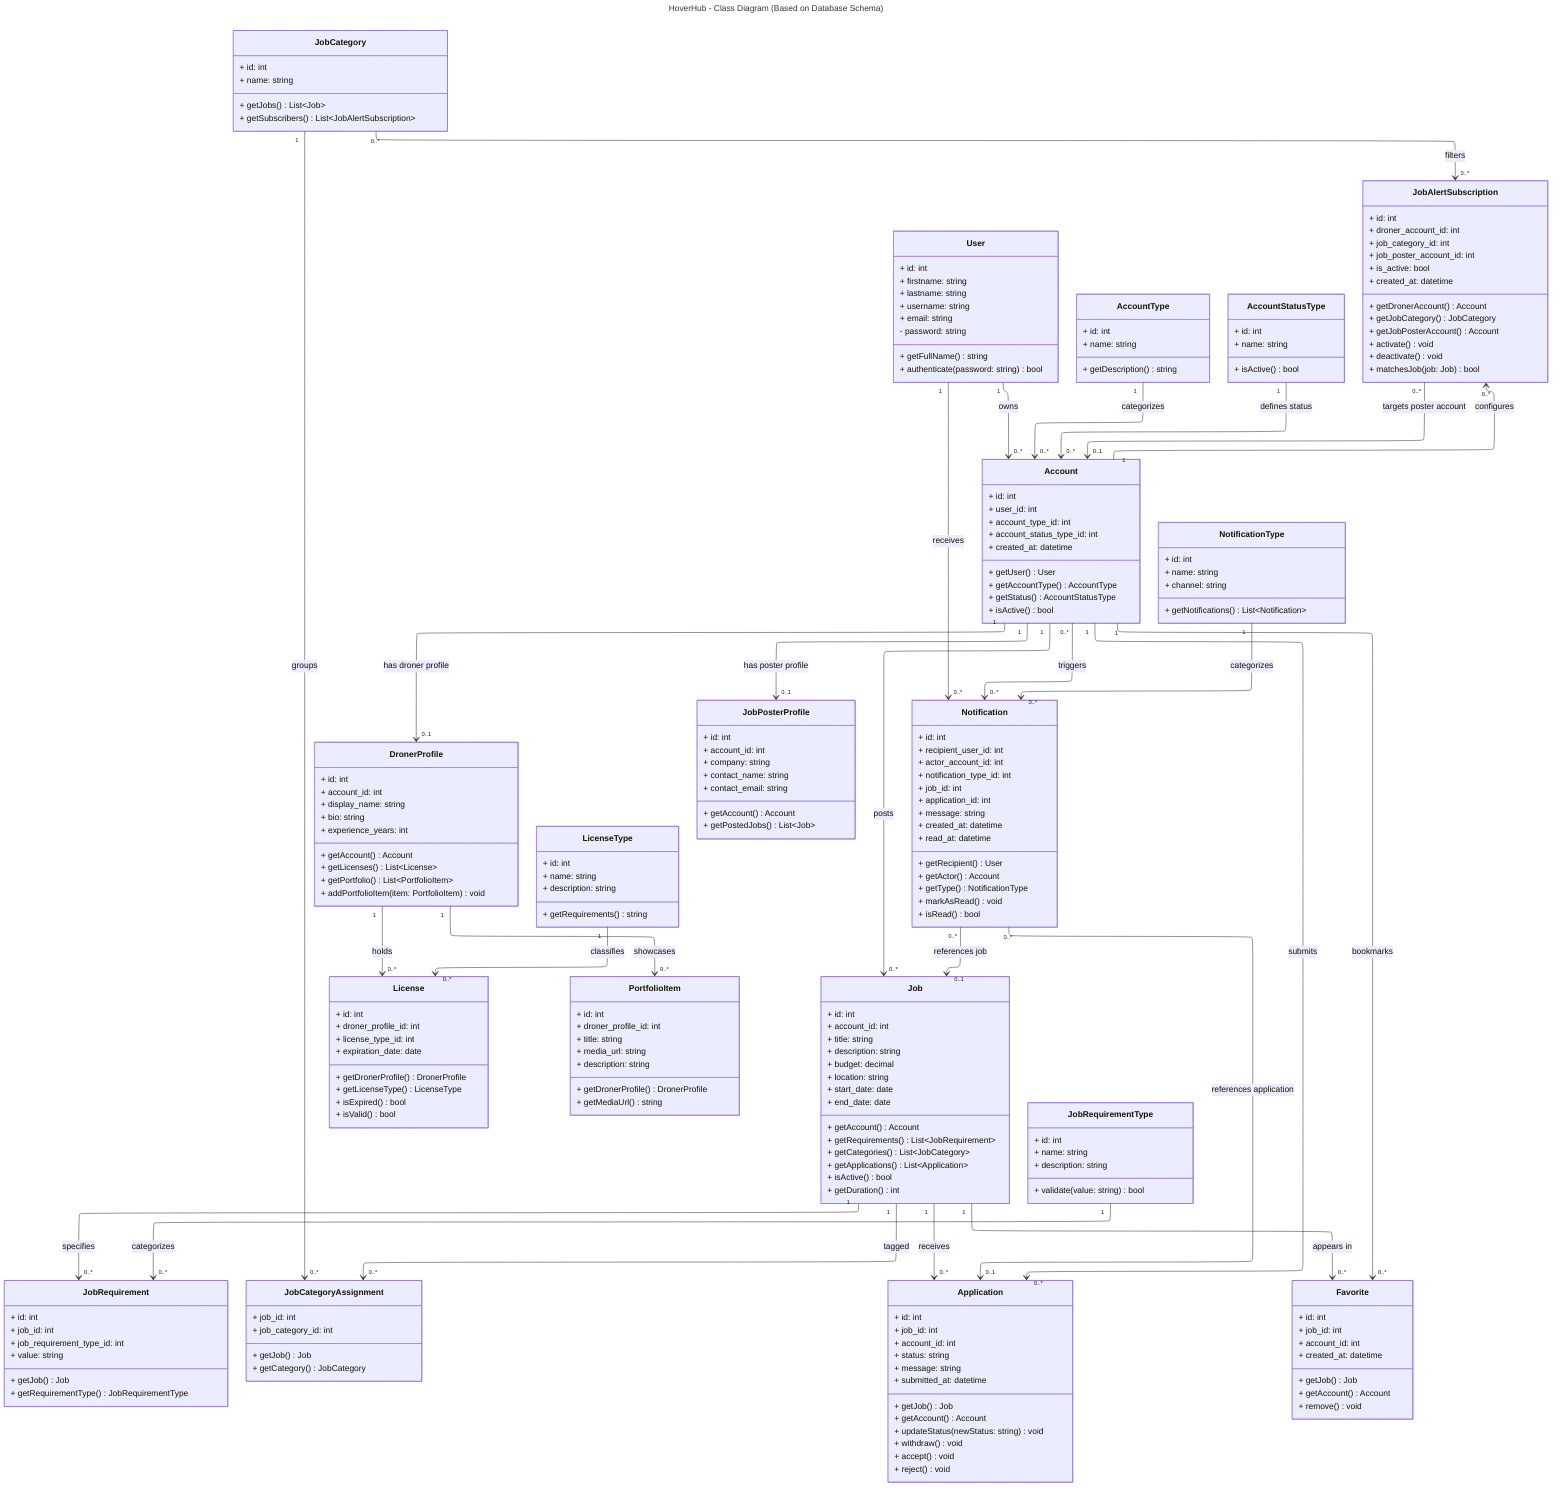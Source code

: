 ---
title: HoverHub - Class Diagram (Based on Database Schema)
config:
  layout: elk
---
classDiagram
direction TB

%% ===== CORE USER AND ACCOUNT CLASSES =====
class User {
  + id: int
  + firstname: string
  + lastname: string
  + username: string
  + email: string
  - password: string
  + getFullName() string
  + authenticate(password: string) bool
}

class AccountType {
  + id: int
  + name: string
  + getDescription() string
}

class AccountStatusType {
  + id: int
  + name: string
  + isActive() bool
}

class Account {
  + id: int
  + user_id: int
  + account_type_id: int
  + account_status_type_id: int
  + created_at: datetime
  + getUser() User
  + getAccountType() AccountType
  + getStatus() AccountStatusType
  + isActive() bool
}

%% ===== DRONER PROFILE CLASSES =====
class DronerProfile {
  + id: int
  + account_id: int
  + display_name: string
  + bio: string
  + experience_years: int
  + getAccount() Account
  + getLicenses() List~License~
  + getPortfolio() List~PortfolioItem~
  + addPortfolioItem(item: PortfolioItem) void
}

class License {
  + id: int
  + droner_profile_id: int
  + license_type_id: int
  + expiration_date: date
  + getDronerProfile() DronerProfile
  + getLicenseType() LicenseType
  + isExpired() bool
  + isValid() bool
}

class LicenseType {
  + id: int
  + name: string
  + description: string
  + getRequirements() string
}

class PortfolioItem {
  + id: int
  + droner_profile_id: int
  + title: string
  + media_url: string
  + description: string
  + getDronerProfile() DronerProfile
  + getMediaUrl() string
}

%% ===== JOB POSTER PROFILE CLASS =====
class JobPosterProfile {
  + id: int
  + account_id: int
  + company: string
  + contact_name: string
  + contact_email: string
  + getAccount() Account
  + getPostedJobs() List~Job~
}

%% ===== JOB CLASSES =====
class Job {
  + id: int
  + account_id: int
  + title: string
  + description: string
  + budget: decimal
  + location: string
  + start_date: date
  + end_date: date
  + getAccount() Account
  + getRequirements() List~JobRequirement~
  + getCategories() List~JobCategory~
  + getApplications() List~Application~
  + isActive() bool
  + getDuration() int
}

class JobRequirement {
  + id: int
  + job_id: int
  + job_requirement_type_id: int
  + value: string
  + getJob() Job
  + getRequirementType() JobRequirementType
}

class JobRequirementType {
  + id: int
  + name: string
  + description: string
  + validate(value: string) bool
}

class JobCategory {
  + id: int
  + name: string
  + getJobs() List~Job~
  + getSubscribers() List~JobAlertSubscription~
}

class JobCategoryAssignment {
  + job_id: int
  + job_category_id: int
  + getJob() Job
  + getCategory() JobCategory
}

%% ===== APPLICATION CLASS =====
class Application {
  + id: int
  + job_id: int
  + account_id: int
  + status: string
  + message: string
  + submitted_at: datetime
  + getJob() Job
  + getAccount() Account
  + updateStatus(newStatus: string) void
  + withdraw() void
  + accept() void
  + reject() void
}

%% ===== FAVORITE CLASS =====
class Favorite {
  + id: int
  + job_id: int
  + account_id: int
  + created_at: datetime
  + getJob() Job
  + getAccount() Account
  + remove() void
}

%% ===== NOTIFICATION CLASSES =====
class Notification {
  + id: int
  + recipient_user_id: int
  + actor_account_id: int
  + notification_type_id: int
  + job_id: int
  + application_id: int
  + message: string
  + created_at: datetime
  + read_at: datetime
  + getRecipient() User
  + getActor() Account
  + getType() NotificationType
  + markAsRead() void
  + isRead() bool
}

class NotificationType {
  + id: int
  + name: string
  + channel: string
  + getNotifications() List~Notification~
}

%% ===== JOB ALERT SUBSCRIPTION CLASS =====
class JobAlertSubscription {
  + id: int
  + droner_account_id: int
  + job_category_id: int
  + job_poster_account_id: int
  + is_active: bool
  + created_at: datetime
  + getDronerAccount() Account
  + getJobCategory() JobCategory
  + getJobPosterAccount() Account
  + activate() void
  + deactivate() void
  + matchesJob(job: Job) bool
}

%% ===== RELATIONSHIPS =====
User "1" --> "0..*" Account : owns
AccountType "1" --> "0..*" Account : categorizes
AccountStatusType "1" --> "0..*" Account : defines status

Account "1" --> "0..1" DronerProfile : has droner profile
Account "1" --> "0..1" JobPosterProfile : has poster profile

DronerProfile "1" --> "0..*" License : holds
LicenseType "1" --> "0..*" License : classifies
DronerProfile "1" --> "0..*" PortfolioItem : showcases

Account "1" --> "0..*" Job : posts
Job "1" --> "0..*" JobRequirement : specifies
JobRequirementType "1" --> "0..*" JobRequirement : categorizes

Job "1" --> "0..*" Application : receives
Account "1" --> "0..*" Application : submits

Account "1" --> "0..*" Favorite : bookmarks
Job "1" --> "0..*" Favorite : appears in

Job "1" --> "0..*" JobCategoryAssignment : tagged
JobCategory "1" --> "0..*" JobCategoryAssignment : groups

User "1" --> "0..*" Notification : receives
Account "0..*" --> "0..*" Notification : triggers
NotificationType "1" --> "0..*" Notification : categorizes
Notification "0..*" --> "0..1" Application : references application
Notification "0..*" --> "0..1" Job : references job

Account "1" --> "0..*" JobAlertSubscription : configures
JobCategory "0..*" --> "0..*" JobAlertSubscription : filters
JobAlertSubscription "0..*" --> "0..1" Account : targets poster account